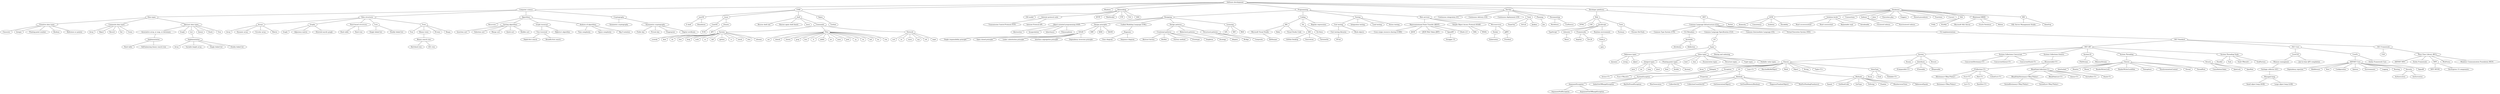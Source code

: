 graph expertise {

    software_development[label="Software development"]
    software_development -- computer_science
    software_development -- unix
    software_development -- windows
    software_development -- networking
    software_development -- programming
    software_development -- devops
    software_development -- developer_platforms
    software_development -- databases

    computer_science[label="Computer science"]
    computer_science -- data_types
    computer_science -- data_structures
    computer_science -- algorithms
    computer_science -- cryptography

    data_types[label="Data types"]
    data_types -- primitive_data_types
    data_types -- composite_data_types
    data_types -- abstract_data_types

    primitive_data_types[label="Primitive data types"]
    primitive_data_types -- character
    primitive_data_types -- integer
    primitive_data_types -- primitive_data_types_flpn
    primitive_data_types -- boolean
    primitive_data_types -- reference

    character[label="Character"]
    integer[label="Integer"]
    primitive_data_types_flpn[label="Floating-point number"]
    boolean[label="Boolean"]
    reference[label="Reference or pointer"]

    composite_data_types[label="Composite data types"]
    composite_data_types -- cdt_array
    composite_data_types -- cdt_object
    composite_data_types -- cdt_record
    composite_data_types -- cdt_set
    composite_data_types -- cdt_union

    cdt_array[label="Array"]
    cdt_object[label="Object"]
    cdt_record[label="Record"]
    cdt_set[label="Set"]
    cdt_union[label="Union"]

    abstract_data_types[label="Abstract data types"]
    abstract_data_types -- associative_array
    abstract_data_types -- adt_graph
    abstract_data_types -- adt_list
    abstract_data_types -- adt_queue
    abstract_data_types -- adt_stack
    abstract_data_types -- adt_tree

    associative_array[label="Associative array, or map, or dictionary"]
    associative_array -- aa_implementation
    
    aa_implementation[label="Implementation"]
    aa_implementation -- aa_implementation_hash_table
    aa_implementation -- aa_implementation_self_balancing_binary_search_tree
    
    aa_implementation_hash_table[label="Hash table"]
    aa_implementation_self_balancing_binary_search_tree[label="Self-balancing binary search tree"]

    adt_list[label="List"]
    adt_list -- adt_list_implementation

    adt_list_implementation[label="Implementation"]
    adt_list_implementation -- adt_list_implementation_array
    adt_list_implementation -- adt_list_implementation_vla
    adt_list_implementation -- adt_list_implementation_sll
    adt_list_implementation -- adt_list_implementation_dll

    adt_list_implementation_array[label="Array"]
    adt_list_implementation_vla[label="Variable length array"]
    adt_list_implementation_sll[label="Singly linked list"]
    adt_list_implementation_dll[label="Doubly linked list"]

    adt_stack[label="Stack"]
    adt_queue[label="Queue"]
    adt_tree[label="Tree"]
    adt_graph[label="Graph"]

    data_structures[label="Data structures"]
    data_structures -- arrays
    data_structures -- graphs
    data_structures -- hash_based_structures
    data_structures -- lists
    data_structures -- trees

    arrays[label="Arrays"]
    arrays -- array
    arrays -- dynamic_array
    arrays -- circular_buffer
    arrays -- matrix

    array[label="Array"]
    dynamic_array[label="Dynamic array"]
    circular_buffer[label="Circular array"]
    matrix[label="Matrix"]
    
    graphs[label="Graphs"]
    graphs -- _graph
    graphs -- adjacency_matrix
    graphs -- directed_acyclic_graph

    _graph[label="Graph"]
    adjacency_matrix[label="Adjacency matrix"]
    directed_acyclic_graph[label="Directed acyclic graph"]

    hash_based_structures[label="Hash-based structures"]
    hash_based_structures -- hash_table
    hash_based_structures -- hash_tree

    hash_table[label="Hash table"]
    hash_tree[label="Hash tree"]

    lists[label="Lists"]
    lists -- singly_ll
    lists -- doubly_ll

    singly_ll[label="Singly linked list"]
    doubly_ll[label="Doubly linked list"]

    trees[label="Trees"]
    trees -- tree
    trees -- binary_trees
    trees -- b_trees
    trees -- heaps

    tree[label="Tree"]
    binary_trees[label="Binary trees"]
    binary_trees -- binary_search_trees

    binary_search_trees[label="Binary search tree"]

    binary_search_trees -- red_black_tree
    binary_search_trees -- avl_tree

    red_black_tree[label="Red-black tree"]
    avl_tree[label="AVL tree"]

    b_trees[label="B-trees"]
    heaps[label="Heaps"]

    algorithms[label="Algorithms"]
    algorithms -- recursion
    algorithms -- sorting_algorithms
    recursion[label="Recursion"]

    sorting_algorithms[label="Sorting algorithms"]
    sorting_algorithms -- insertion_sort
    sorting_algorithms -- selection_sort
    sorting_algorithms -- merge_sort
    sorting_algorithms -- quick_sort
    sorting_algorithms -- bubble_sort

    insertion_sort[label="Insertion sort"]
    selection_sort[label="Selection sort"]
    merge_sort[label="Merge sort"]
    quick_sort[label="Quick sort"]
    bubble_sort[label="Bubble sort"]

    algorithms -- graph_traversal

    graph_traversal[label="Graph traversal"]
    graph_traversal -- tree_traversal
    graph_traversal -- dijkstra

    tree_traversal[label="Tree traversal"]
    tree_traversal -- depth_first_search
    tree_traversal -- breadth_first_search
    depth_first_search[label="Depth-first search"]
    breadth_first_search[label="Breadth-frist search"]

    dijkstra[label="Dijkstra's algorithm"]

    algorithms -- analysis_of_algorithms
    analysis_of_algorithms[label="Analysis of algorithms"]

    analysis_of_algorithms -- time_complexity
    analysis_of_algorithms -- space_complexity
    analysis_of_algorithms -- big_o_notation

    time_complexity[label="Time complexity"]
    space_complexity[label="Space complexity"]
    big_o_notation[label="Big O notation"]

    cryptography[label="Cryptography"]
    cryptography -- symmetric_cryptography
    cryptography -- asymmetric_cryptography

    symmetric_cryptography[label="Symmetric cryptography"]
    asymmetric_cryptography[label="Asymmetric cryptography"]
    asymmetric_cryptography -- public_key
    asymmetric_cryptography -- private_key
    asymmetric_cryptography -- fingerprint
    asymmetric_cryptography -- digital_certificate
    
    public_key[label="Public key"]
    private_key[label="Private key"]
    fingerprint[label="Fingerprint"]
    digital_certificate[label="Digital certificate"]
    
    unix[label="UNIX"]
    unix -- macos
    unix -- linux
    unix -- shell
    unix -- nginx

    macos[label="macOS"]
    macos -- zsh
    macos -- homebrew

    zsh[label="Z shell"]
    homebrew[label="Homebrew"]

    linux[label="Linux"]
    linux -- centos
    linux -- ubuntu

    centos[label="CentOS"]
    centos -- yum
    yum[label="YUM"]

    ubuntu[label="Ubuntu"]
    ubuntu -- apt

    apt[label="APT"]

    shell[label="shell"]
    shell -- sh
    shell -- bash
    shell -- tmux
    shell -- shell_commands

    shell_commands[label="Commands"]

    shell_commands -- sc_system
    shell_commands -- sc_files
    shell_commands -- sc_network

    sc_system[label="System"]

    sc_system -- crontab
    sc_system -- date
    sc_system -- du
    sc_system -- free
    sc_system -- htop
    sc_system -- sudo
    sc_system -- su
    sc_system -- kill
    sc_system -- uptime
    sc_system -- w
    sc_system -- watch
    sc_system -- who
    sc_system -- whoami

    sc_files[label="Files"]
    sc_files -- cat
    sc_files -- chmod
    sc_files -- chown
    sc_files -- grep
    sc_files -- less
    sc_files -- ls
    sc_files -- mkdir
    sc_files -- mv
    sc_files -- nano
    sc_files -- pwd
    sc_files -- rg
    sc_files -- rm
    sc_files -- tail
    sc_files -- tar
    sc_files -- vim

    sc_network[label="Network"]

    sc_network -- curl
    sc_network -- nc
    sc_network -- rsync
    sc_network -- scp
    sc_network -- shell_ssh
    sc_network -- wget
 
    shell_ssh[label="ssh"]

    sh[label="Bourne shell (sh)"]
    bash[label="Bourne again shell (bash)"]

    nginx[label="Nginx"]
    nginx -- certbot

    certbot[label="Certbot"]

    windows[label="Windows"]
    networking[label="Networking"]
    networking -- osi
    networking -- internet_protocol_suite
    networking -- http
    networking -- websocket
    networking -- ftp
    networking -- tls
    networking -- ssh

    osi[label="OSI model"]
    internet_protocol_suite[label="Internet protocol suite"]
    internet_protocol_suite -- tcp
    internet_protocol_suite -- ip
    
    tcp[label="Transmission Control Protocol (TCP)"]

    ip[label="Internet Protocol (IP)"]

    http[label="HTTP"]    
    websocket[label="WebSocket"]
    ftp[label="FTP"]
    tls[label="TLS"]
    ssh[label="SSH"]

    designing[label="Designing"]
    designing -- oop
    designing -- design_principles
    designing -- uml
    designing -- design_patterns
    designing -- licensing

    oop[label="Object-oriented programming (OOP)"]
    oop -- abstraction
    oop -- incapsulation
    oop -- inheritance
    oop -- polymorphism
    abstraction[label="Abstraction"]
    incapsulation[label="Incapsulation"]
    inheritance[label="Inheritance"]
    polymorphism[label="Polymorphism"]

    design_principles[label="Design principles"]
    design_principles -- solid
    design_principles -- dry
    design_principles -- kiss
    design_principles -- yagni
    
    solid[label="SOLID"]
    dry[label="DRY"]
    kiss[label="KISS"]
    yagni[label="YAGNI"]

    solid -- solid_s
    solid -- solid_o
    solid -- solid_l
    solid -- solid_i
    solid -- solid_d

    solid_s[label="Single responsibility principle"]
    solid_o[label="Open–closed principle"]
    solid_l[label="Liskov substitution principle"]
    solid_i[label="Interface segregation principle"]
    solid_d[label="Dependency inversion principle"]

    design_patterns[label="Design patterns"]
    design_patterns -- creational_patterns
    design_patterns -- behavioral_patterns
    design_patterns -- structural_patterns

    creational_patterns[label="Creational patterns"]
    creational_patterns -- abstract_factory
    creational_patterns -- builder
    creational_patterns -- factory_method
    creational_patterns -- prototype
    creational_patterns -- singleton

    abstract_factory[label="Abstract factory"]
    builder[label="Builder"]
    factory_method[label="Factory method"]
    prototype[label="Prototype"]
    singleton[label="Singleton"]

    structural_patterns[label="Structural patterns"]
    structural_patterns -- adapter
    structural_patterns -- bridge
    structural_patterns -- composite

    licensing[label="Licensing"]
    licensing -- gpl
    licensing -- mit
    licensing -- bsd

    gpl[label="GPL"]
    mit[label="MIT"]
    bsd[label="BSD"]

    adapter[label="Adapter"]
    bridge[label="Bridge"]
    composite[label="Composite"]
    behavioral_patterns[label="Behavioral patterns"]
    behavioral_patterns -- strategy

    strategy[label="Strategy"]

    uml[label="Unified Modeling Language (UML)"]
    uml -- diagrams
    
    diagrams[label="Diagrams"]
    diagrams -- class_diagram
    diagrams -- sequence_diagram

    class_diagram[label="Class diagram"]
    sequence_diagram[label="Sequence diagram"]

    programming[label="Programming"]
    programming -- designing
    programming -- coding
    programming -- testing
    programming -- web_services
    
    developer_platforms[label="Developer platforms"]
    developer_platforms -- web
    developer_platforms -- dot_net

    web[label="Web"]
    web -- html
    web -- css
    web -- javascript
    web -- web_tools

    html[label="HTML"]
    css[label="CSS"]
    javascript[label="JavaScript"]
    javascript -- typescript
    javascript -- jslibraries
    javascript -- jsframeworks
    javascript -- jsruntime_environment

    jslibraries[label="Libraries"]
    jslibraries -- react

    react[label="React"]
    typescript[label="TypeScript"]
    
    jsframeworks[label="Frameworks"]
    jsframeworks -- angular
    jsframeworks -- extjs

    angular[label="Angular"]
    extjs[label="Ext JS"]
    jsruntime_environment[label="Runtime environment"]
    jsruntime_environment -- nodejs

    nodejs[label="Node.js"]
    nodejs -- npm

    npm[label="npm"]

    web_tools[label="Tools"]
    web_tools -- postman
    web_tools -- chrome_devtools

    postman[label="Postman"]
    chrome_devtools[label="Chrome DevTools"]

    dot_net[label=".NET"]
    dot_net -- common_language_infrastructure
    dot_net -- nuget
    
    nuget[label="NuGet"]

    common_language_infrastructure[label="Common Language Infrastructure (CLI)"]
    common_language_infrastructure -- common_type_system
    common_language_infrastructure -- cli_metadata
    common_language_infrastructure -- common_language_specification
    common_language_infrastructure -- common_intermediate_language
    common_language_infrastructure -- virtual_execution_system
    common_language_infrastructure -- cli_implementations

    common_type_system[label="Common Type System (CTS)"]
    cli_metadata[label="CLI Metadata"]
    cli_metadata -- assembly

    assembly[label="Assembly"]
    assembly -- attributes
    assembly -- reflection

    attributes[label="Attributes"]
    reflection[label="Reflection"]

    virtual_execution_system[label="Virtual Execution System (VES)"]
    common_language_specification[label="Common Language Specification (CLS)"]
    common_language_specification -- csharp
    csharp[label="C#"]
    csharp -- cs_types

    cs_types[label="Types"]
    cs_types -- reference_types
    cs_types -- value_types
    cs_types -- boxing_unboxing

    reference_types[label="Reference types"]
    reference_types -- rt_dynamic
    reference_types -- rt_string
    reference_types -- rt_object

    rt_dynamic[label="dynamic"]
    rt_string[label="string"]
    rt_object[label="object"]


    value_types[label="Value types"]
    value_types -- integral_types
    value_types -- floating_point_types
    value_types -- bool
    value_types -- char
    value_types -- enumeration_types
    value_types -- structure_types
    value_types -- tuple_types
    value_types --nullable_value_types

    integral_types[label="Integral types"]
    integral_types -- byte
    integral_types -- int
    integral_types -- long
    integral_types -- short

    floating_point_types[label="Floating-point types"]
    floating_point_types -- float
    floating_point_types -- double
    floating_point_types -- decimal

    enumeration_types[label="Enumeration types"]
    structure_types[label="Structure types"]
    tuple_types[label="Tuple types"]
    nullable_value_types[label="Nullable value types"]

    boxing_unboxing[label="Boxing and unboxing"]

    common_intermediate_language[label="Common Intermediate Language (CIL)"]

    cli_implementations[label="CLI implementations"]
    cli_implementations -- dot_net_standard

    dot_net_standard[label=".NET Standard"]
    dot_net_standard -- dot_net_api 
    dot_net_standard -- dot_net_core
    dot_net_standard -- dot_net_framework

    dot_net_api[label=".NET API"]
    dot_net_api -- system
    dot_net_api -- system_collections_concurrent
    dot_net_api -- system_collections_generic
    dot_net_api -- system_io
    dot_net_api -- system_threading
    dot_net_api -- system_threading_tasks

    system[label="System"]
    system -- system_classes
    system -- system_enums
    system -- system_interfaces
    system -- system_structs

    system_classes[label="Classes"]
    system_classes -- system_array
    system_classes -- system_delegate
    system_classes -- system_exception
    system_classes -- system_gc
    system_classes -- system_lazy_t
    system_classes -- system_marshal_by_ref_object
    system_classes -- system_math
    system_classes -- system_object
    system_classes -- system_string
    system_classes -- system_tuple_t
    system_classes -- system_value_type

    system_array[label="Array"]
    system_delegate[label="Delegate"]
    system_delegate -- system_delegate_action_t
    system_delegate -- system_delegate_func_t
    system_delegate_action_t[label="Action<T>"]
    system_delegate_func_t[label="Func<TResult>"]

    system_exception[label="Exception"]
    system_exception -- system_exception_system_exception
    system_exception_system_exception[label="SystemException"]

    system_exception_system_exception -- argument_exception
    system_exception_system_exception -- index_out_of_range_exception
    system_exception_system_exception -- key_not_found_exception
    argument_exception[label="ArgumentException"]
    index_out_of_range_exception[label="IndexOutOfRangeException"]
    key_not_found_exception[label="KeyNotFoundException"]

    argument_exception -- argument_null_exception
    argument_exception -- argument_out_of_range_exception
    argument_null_exception[label="ArgumentNullException"]
    argument_out_of_range_exception[label="ArgumentOutOfRangeException"]

    system_gc[label="GC"]
    system_gc -- system_gc_properties
    system_gc -- system_gc_methods
    
    system_gc_properties[label="Properties"]
    system_gc_properties -- max_generation
    max_generation[label="MaxGeneration"]
    system_gc_methods[label="Methods"]
    system_gc_methods -- gc_collect
    system_gc_methods -- gc_collection_count
    system_gc_methods -- gc_get_generation
    system_gc_methods -- gc_get_total_memory
    system_gc_methods -- gc_suppress_finalize
    system_gc_methods -- gc_wait_for_pending_finalizers
    gc_collect[label="Collect(Int32)"]
    gc_collection_count[label="CollectionCount(Int32)"]
    gc_get_generation[label="GetGeneration(Object)"]
    gc_get_total_memory[label="GetTotalMemory(Boolean)"]
    gc_suppress_finalize[label="SuppressFinalize(Object)"]
    gc_wait_for_pending_finalizers[label="WaitForPendingFinalizers()"]

    system_lazy_t[label="Lazy<T>"]
    system_marshal_by_ref_object[label="MarshalByRefObject"]
    system_math[label="Math"]
    system_object[label="Object"]

    system_object -- system_object_methods
    system_object_methods[label="Methods"]

    system_object_methods -- equals
    system_object_methods -- get_hash_code
    system_object_methods -- get_type
    system_object_methods -- to_string
    system_object_methods -- finalize
    system_object_methods -- memberwise_clone
    system_object_methods -- reference_equals

    equals[label="Equals"]
    get_hash_code[label="GetHashCode"]
    get_type[label="GetType"]
    to_string[label="ToString"]
    finalize[label="Finalize"]
    memberwise_clone[label="MemberwiseClone"]
    reference_equals[label="ReferenceEquals"]
    system_string[label="String"]
    system_tuple_t[label="Tuple<T1>"]
    system_value_type[label="ValueType"]
    system_value_type -- value_type_enum
    system_value_type -- value_type_guid
    system_value_type -- value_type_nullable_t
    value_type_enum[label="Enum"]    
    value_type_guid[label="Guid"]
    value_type_nullable_t[label="Nullable<T>"]

    system_enums[label="Enums"]
    system_interfaces[label="Interfaces"]
    system_interfaces -- icomparable_t
    system_interfaces -- icloneable
    system_interfaces -- idisposable
    icloneable[label="ICloneable"]
    icomparable_t[label="IComparable<T>"]
    idisposable[label="IDisposable"]



    system_structs[label="Structs"]

    system_collections_concurrent[label="System.Collections.Concurrent"]
    system_collections_concurrent -- concurrent_dictionary
    system_collections_concurrent -- concurrent_queue
    system_collections_concurrent -- concurrent_stack
    concurrent_dictionary[label="ConcurrentDictionary<T>"]
    concurrent_queue[label="ConcurrentQueue<T>"]
    concurrent_stack[label="ConcurrentStack<T>"]

    system_collections_generic[label="System.Collections.Generic"]
    system_collections_generic -- i_enumerable_t
    i_enumerable_t -- i_collection_t
    i_enumerable_t -- i_read_only_collection_t

    i_enumerable_t[label="IEnumerable<T>"]
    i_collection_t[label="ICollection<T>"]
    i_read_only_collection_t[label="IReadOnlyCollection<T>"]
    i_read_only_collection_t -- i_read_only_dictionary_t
    i_read_only_collection_t -- i_read_only_list_t
    i_read_only_collection_t -- queue_t
    i_read_only_collection_t -- sorted_set_t
    i_read_only_collection_t -- stack_t

    i_read_only_dictionary_t[label="IReadOnlyDictionary<TKey,TValue>"]
    i_read_only_dictionary_t -- sorted_dictionary_t
    i_read_only_dictionary_t -- sorted_list_t
    sorted_dictionary_t[label="SortedDictionary<TKey,TValue>"]
    sorted_list_t[label="SortedList<TKey,TValue>"]
    i_read_only_list_t[label="IReadOnlyList<T>"]
    queue_t[label="Queue<T>"]
    sorted_set_t[label="SortedSet<T>"]
    stack_t[label="Stack<T>"]

    i_collection_t -- i_dictionary_t
    i_collection_t -- i_list_t
    i_collection_t -- i_set_t
    i_collection_t -- linked_list_t
    
    i_dictionary_t[label="IDictionary<TKey,TValue>"]
    i_dictionary_t -- dictionary_t
    dictionary_t[label="Dictionary<TKey,TValue>"]

    i_list_t[label="IList<T>"]
    i_list_t -- list_t
    list_t[label="List<T>"]

    i_set_t[label="ISet<T>"]
    i_set_t -- hash_set_t
    hash_set_t[label="HashSet<T>"]
    linked_list_t[label="LinkedList<T>"]

    system_io[label="System.IO"]
    system_io -- file_stream
    system_io -- memory_stream

    file_stream[label="FileStream"]
    memory_stream[label="MemoryStream"]

    system_threading[label="System.Threading"]
    system_threading -- system_threading_classes
    system_threading -- system_threading_structs

    system_threading_classes[label="Classes"]
    system_threading_classes -- interlocked
    system_threading_classes -- monitor
    system_threading_classes -- mutex
    system_threading_classes -- reader_writer_lock
    system_threading_classes -- reader_writer_lock_slim
    system_threading_classes -- semaphore	
    system_threading_classes -- synchronizationContext	
    system_threading_classes -- thread	
    system_threading_classes -- thread_pool	

    interlocked[label="Interlocked"]
    monitor[label="Monitor"]
    mutex[label="Mutex"]
    reader_writer_lock[label="ReaderWriterLock"]
    reader_writer_lock_slim[label="ReaderWriterLockSlim"]
    semaphore[label="Semaphore"]
    synchronizationContext	[label="SynchronizationContext"]
    thread[label="Thread"]
    thread_pool[label="ThreadPool"]

    system_threading_structs[label="Structs"]
    system_threading_structs -- threading_cancellation_token
    system_threading_structs -- spin_lock
    system_threading_structs -- spin_wait
    threading_cancellation_token[label="CancellationToken"]
    spin_lock[label="SpinLock"]
    spin_wait[label="SpinWait"]

    system_threading_tasks[label="System.Threading.Tasks"]
    system_threading_tasks -- tasks_parallel
    system_threading_tasks -- tasks_task
    system_threading_tasks -- tasks_task_t
    system_threading_tasks -- tasks_task_factory

    tasks_parallel[label="Parallel"]
    tasks_task[label="Task"]
    tasks_task_t[label="Task<TResult>"]
    tasks_task_factory[label="TaskFactory"]

    dot_net_core[label = ".NET Core"][label = ".NET Core"]
    dot_net_core -- core_crl
    dot_net_core -- corefx

    core_crl[label="CoreCLR"]
    core_crl -- memory_managment
    core_crl -- jit

    memory_managment[label="Memory managment"]
    memory_managment -- gc

    gc[label="Garbage collector (GC)"]
    gc -- managed_heap

    managed_heap[label="Managed heap"]
    managed_heap -- soh
    managed_heap -- loh

    soh[label="Small object heap (SOH)"]
    loh[label="Large object heap (LOH)"]


    jit[label="Just-in-time (JIT) compilation"]
    corefx[label="CoreFx"]
    corefx -- asp_net_core
    corefx -- ef_core

    asp_net_core[label = "ASP.NET Core"]
    asp_net_core -- asp_net_core_dependency_injection
    asp_net_core -- asp_net_core_middleware
    asp_net_core -- asp_net_core_host
    asp_net_core -- asp_net_core_configuration
    asp_net_core -- asp_net_core_options
    asp_net_core -- asp_net_core_environments
    asp_net_core -- asp_net_core_logging
    asp_net_core -- asp_net_core_routing    
    asp_net_core -- asp_net_core_security
    asp_net_core -- signalr

    asp_net_core_dependency_injection[label="Dependency injection"]
    asp_net_core_middleware[label="Middleware"]
    asp_net_core_host[label="Host"]
    asp_net_core_configuration[label="Configuration"]
    asp_net_core_options[label="Options"]
    asp_net_core_environments[label="Environments"]
    asp_net_core_logging[label="Logging"]
    asp_net_core_routing[label="Routing"]
    asp_net_core_security[label="Security"]
    asp_net_core_security -- asp_net_core_authentication
    asp_net_core_security -- asp_net_core_authorization

    asp_net_core_authentication[label="Authenication"]
    asp_net_core_authorization[label="Authorization"]
    signalr[label="SignalR"]

    ef_core[label="Entity Framework Core"]

    dot_net_framework[label = ".NET Framework"]
    dot_net_framework -- clr
    dot_net_framework -- base_class_library

    clr[label="CLR"]
    base_class_library[label="Base Class Library (BCL)"]

    base_class_library -- asp_net_mvc
    base_class_library -- entity_framework
    base_class_library -- wpf
    base_class_library -- winforms
    base_class_library -- wcf

    asp_net_mvc[label="ASP.NET MVC"]
    entity_framework[label="Entity Framework"]
    wpf[label="WPF"]
    wpf -- wpf_mvvm
    wpf -- devexpress_wpf

    wpf_mvvm[label="WPF MVVM"]
    devexpress_wpf[label="DevExpress UI components"]
    winforms[label="WinForms"]
    wcf[label="Windows Communication Foundation (WCF)"]

    coding[label="Coding"]
    coding -- ide
    coding -- git
    coding -- regular_expressions

    ide[label="IDE"]
    ide -- visual_studio
    ide -- rider
    ide -- visual_studio_code

    visual_studio[label="Microsoft Visual Studio"]
    visual_studio -- resharper

    resharper[label="ReSharper"]

    rider[label="Rider"]
    visual_studio_code[label="Visual Studio Code"]

    git[label="Git"]
    git -- git_ide
    git -- gitflows

    git_ide[label="IDE"]
    git_ide -- github_desktop
    git_ide -- sourcetree
    git_ide -- tortoisegit

    regular_expressions[label="Regular expressions"]

    github_desktop[label="GitHub Desktop"]
    sourcetree[label="Sourcetree"]
    tortoisegit[label="TortoiseGit"]

    gitflows[label="Git flows"]

    testing[label="Testing"]
    testing -- unit_testing
    testing -- integration_testing
    testing -- load_testing
    testing -- stress_testing

    unit_testing[label="Unit testing"]
    unit_testing -- unit_testing_libs
    unit_testing -- mock_objects

    unit_testing_libs[label="Unit testing libraries"]
    unit_testing_libs -- nunit

    nunit[label="NUnit"]
    mock_objects[label="Mock objects"]

    integration_testing[label="Integration testing"]
    load_testing[label="Load testing"]
    stress_testing[label="Stress testing"]

    web_services[label="Web services"]
    web_services -- rest
    web_services -- soap
    web_services -- microservices
    rest[label="Representational State Transfer (REST)"]
    rest -- cors
    rest -- json
    rest -- jwt
    rest -- openapi
    rest -- oauth

    cors[label="Cross-origin resource sharing (CORS)"]
    json[label="JSON"]
    jwt[label="JSON Web Token (JWT)"]
    openapi[label="OpenAPI"]
    openapi -- swaggerui

    swaggerui[label="Swagger UI"]

    oauth[label="OAuth 2.0"]

    soap[label="Simple Object Access Protocol (SOAP)"]
    soap -- xml
    soap -- wsdl

    wsdl[label="WSDL"]

    xml[label="XML"]

    microservices[label="Microservices"]
    microservices -- docker
    microservices -- grpc

    docker[label="Docker"]
    docker -- kubernetes

    kubernetes[label="Kubernetes"]
    grpc[label="gRPC"]
    grpc -- protobuf

    protobuf[label="Protobuf"]
    
    devops[label="DevOps"]
    devops -- devops_ci
    devops -- devops_cdelivery
    devops -- devops_cdeployment
    devops -- ci_tools
    devops -- planning
    devops -- documenting

    devops_ci[label="Continuous integration (CI)"]
    devops_cdelivery[label="Continuous delivery (CD)"]
    devops_cdeployment[label="Continuous deployment (CD)"]
    ci_tools[label="Tools"]
    ci_tools -- teamcity
    ci_tools -- gitlab
    ci_tools -- jenkins

    teamcity[label="TeamCity"]
    gitlab[label="GitLab"]
    jenkins[label="Jenkins"]

    planning[label="Planning"]
    planning -- jira

    jira[label="Jira"]

    documenting[label="Documenting"]
    documenting -- markdown
    documenting -- confluence

    markdown[label="Markdown"]
    confluence[label="Confluence"]

    databases[label="Databases"]    
    databases -- acid
    databases -- isolation_levels
    databases -- transactions
    databases -- indexes
    databases -- joins
    databases -- execution_plan
    databases -- triggers
    databases -- stored_procedures
    databases -- functions
    databases -- cursors
    databases -- sql
    databases -- relational_dbms
    databases -- db_ide

    acid[label="ACID"]
    acid -- atomicity
    acid -- consistency
    acid -- isolation
    acid -- durability

    atomicity[label="Atomicity"]
    consistency[label="Consistency"]
    isolation[label="Isolation"]
    durability[label="Durability"]
    
    isolation_levels[label="Isolation levels"]
    isolation_levels -- read_uncommitted
    isolation_levels -- read_committed
    isolation_levels -- repeatable_read
    isolation_levels -- serializable

    read_uncommitted[label="Read uncommmitted"]
    read_committed[label="Read commmited"]
    repeatable_read[label="Repeatable read"]
    serializable[label="Serializable"]

    transactions[label="Transactions"]
    triggers[label="Triggers"]
    indexes[label="Indexes"]
    indexes -- clustered_indexes
    indexes -- nonclustered_indexes

    joins[label="Joins"]
    execution_plan[label="Execution plan"]
    clustered_indexes[label="Clustered indexes"]
    nonclustered_indexes[label="Nonclustered indexes"]
    stored_procedures[label="Stored procedures"]
    functions[label="Functions"]
    cursors[label="Cursors"]
    sql[label="SQL"]
    sql -- t_sql
    sql -- plsql
    t_sql[label="T-SQL"]
    plsql[label="PL/SQL"]

    relational_dbms[label="Relational DBMS"]
    relational_dbms -- sql_server
    relational_dbms -- oracle_database
    relational_dbms -- sqlite
   
    sql_server[label="Microsoft SQL Server"]
    oracle_database[label="Oracle Database"]
    sqlite[label="SQLite"]

    db_ide[label="IDE"]
    db_ide -- ssms
    db_ide -- datagrip

    ssms[label="SQL Server Management Studio"]
    datagrip[label="DataGrip"]
}